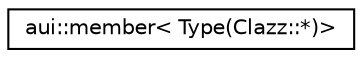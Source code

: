 digraph "Graphical Class Hierarchy"
{
 // LATEX_PDF_SIZE
  edge [fontname="Helvetica",fontsize="10",labelfontname="Helvetica",labelfontsize="10"];
  node [fontname="Helvetica",fontsize="10",shape=record];
  rankdir="LR";
  Node0 [label="aui::member\< Type(Clazz::*)\>",height=0.2,width=0.4,color="black", fillcolor="white", style="filled",URL="$structaui_1_1member_3_01Type_07Clazz_1_1_5_08_4.html",tooltip=" "];
}
